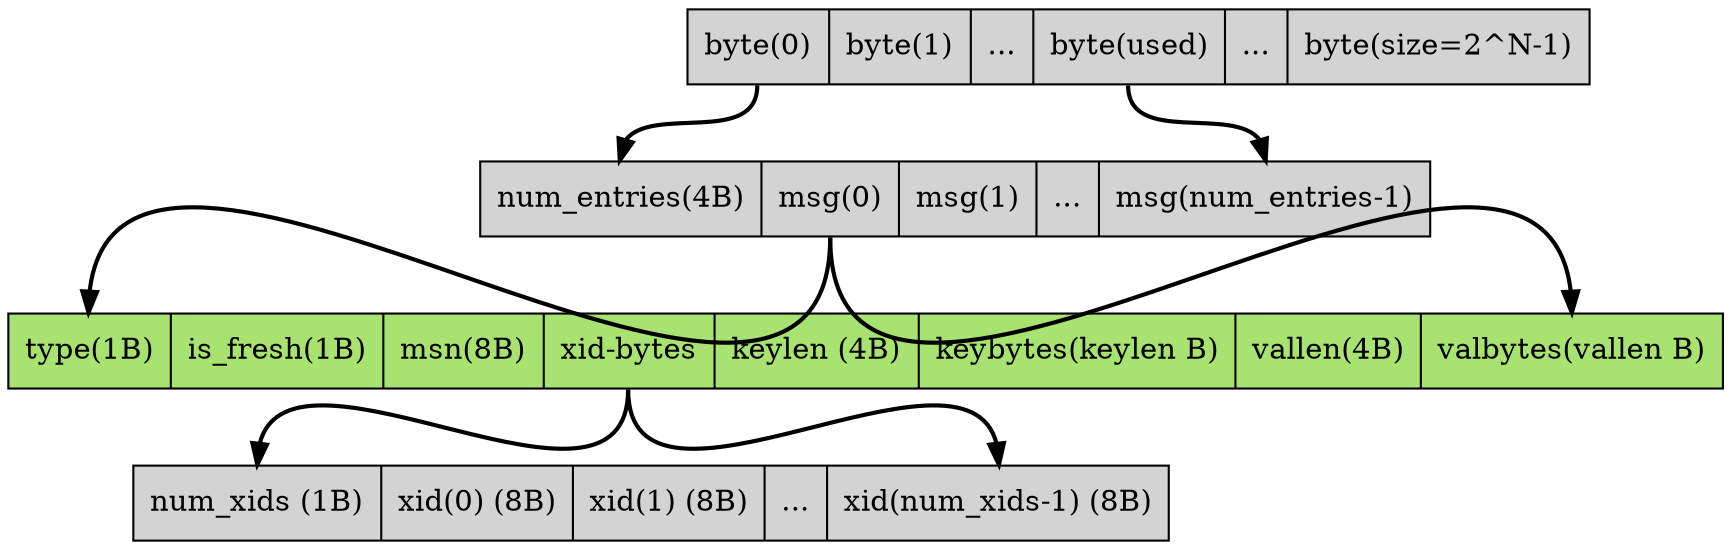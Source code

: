 digraph msgbuffer{
	rankdir = TB ; 
	node [shape = record, style =filled];   
	edge [style = bold]; 


	memory [label = "<head> byte(0)|byte(1)|...|<tail> byte(used)|...|byte(size=2^N-1)" ]; 


	wbuf [label = "<head> num_entries(4B) | <msg0> msg(0) | msg(1) | ... |<tail> msg(num_entries-1) "]


	msg0 [label = "<head> type(1B) | is_fresh(1B) | msn(8B) |  <xidbytes> xid-bytes | keylen (4B)| keybytes(keylen B) | vallen(4B) | <tail> valbytes(vallen B) ", fillcolor = "#A8E270"]


	xid_bytes  [ label = "<head> num_xids (1B) | xid(0) (8B) | xid(1)  (8B) | ... | <tail> xid(num_xids-1) (8B)"]


	memory:head -> wbuf:head; 
	memory:tail -> wbuf:tail; 

	wbuf:msg0 -> msg0:head; 
	wbuf:msg0 -> msg0:tail;

	msg0:xidbytes -> xid_bytes:head;
	msg0:xidbytes -> xid_bytes:tail; 

}	